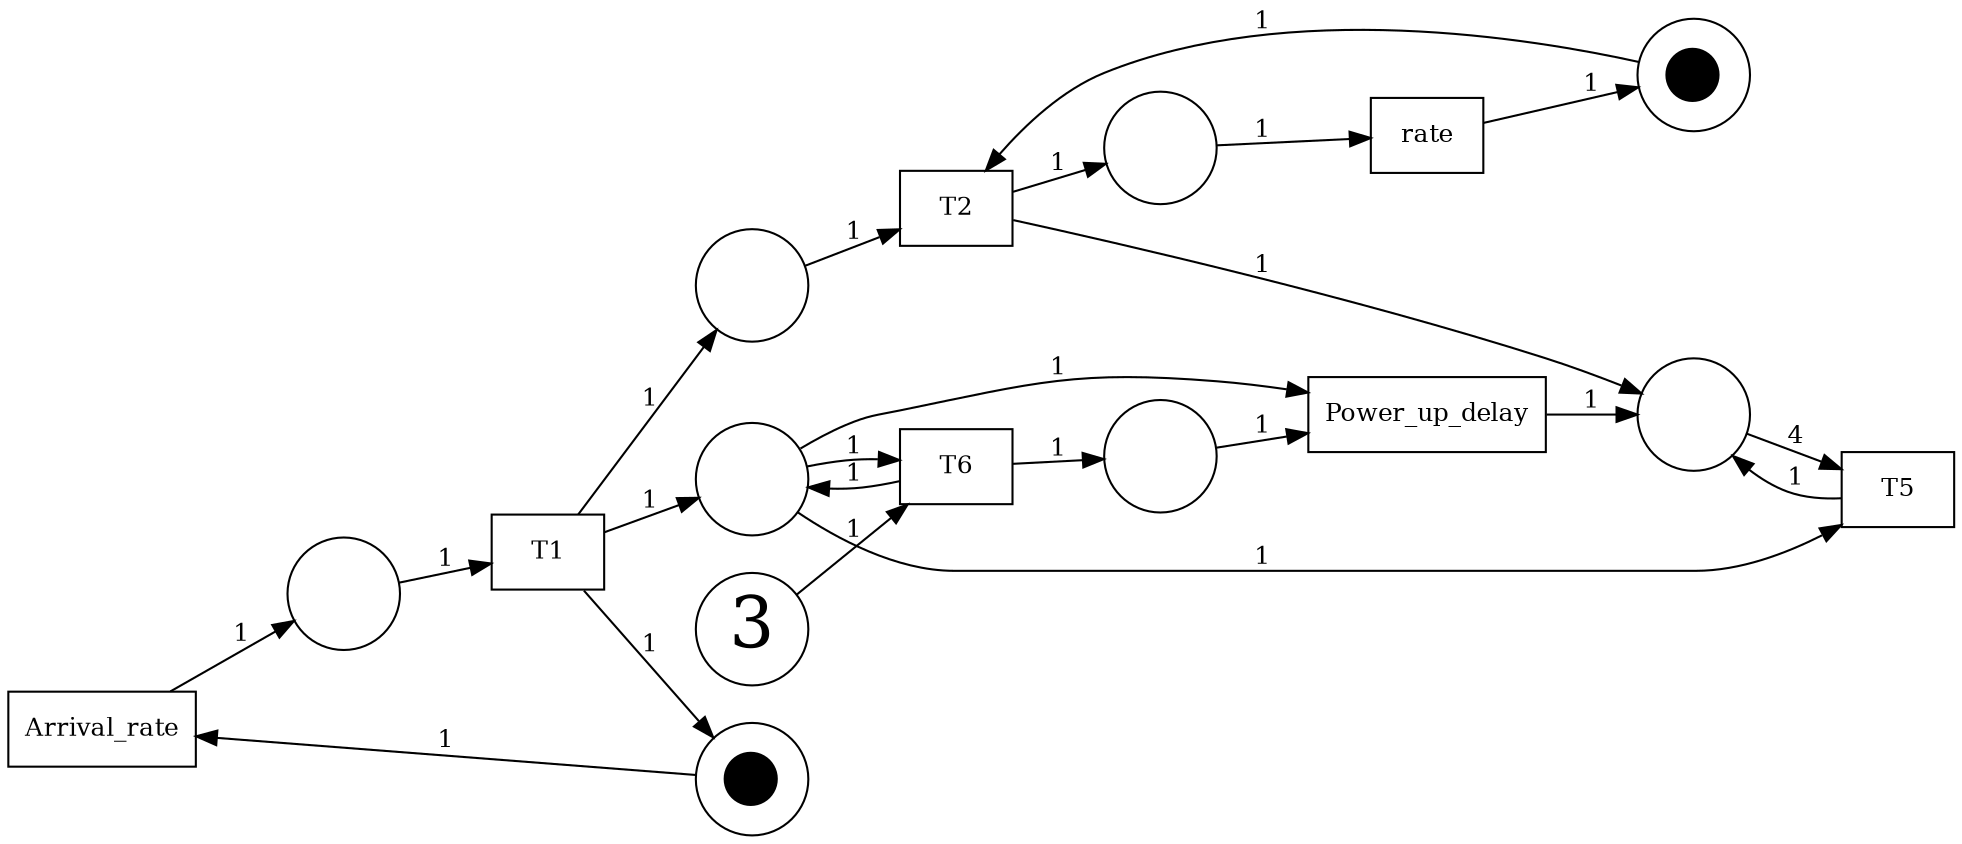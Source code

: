 digraph "imported_1748076759.629149" {
	graph [bgcolor=white rankdir=LR]
	node [shape=box]
	2733194819152 [label=Arrival_rate border=1 fillcolor=white fontcolor=black fontsize=12 style=filled]
	2733150954768 [label=T2 border=1 fillcolor=white fontcolor=black fontsize=12 style=filled]
	2733150958096 [label=T6 border=1 fillcolor=white fontcolor=black fontsize=12 style=filled]
	2733150950672 [label=rate border=1 fillcolor=white fontcolor=black fontsize=12 style=filled]
	2733150961040 [label=T5 border=1 fillcolor=white fontcolor=black fontsize=12 style=filled]
	2733150960592 [label=T1 border=1 fillcolor=white fontcolor=black fontsize=12 style=filled]
	2733151125328 [label=Power_up_delay border=1 fillcolor=white fontcolor=black fontsize=12 style=filled]
	2733193974544 [label=<&#9679;> fillcolor=white fixedsize=true fontsize=34 shape=circle style=filled width=0.75]
	2733193977104 [label=<&#9679;> fillcolor=white fixedsize=true fontsize=34 shape=circle style=filled width=0.75]
	2733151111248 [label=3 fillcolor=white fixedsize=true fontsize=34 shape=circle style=filled width=0.75]
	2733151125008 [label="" fillcolor=white fixedsize=true shape=circle style=filled width=0.75]
	2733193974416 [label="" fillcolor=white fixedsize=true shape=circle style=filled width=0.75]
	2733151115344 [label="" fillcolor=white fixedsize=true shape=circle style=filled width=0.75]
	2733151110672 [label="" fillcolor=white fixedsize=true shape=circle style=filled width=0.75]
	2733171197968 [label="" fillcolor=white fixedsize=true shape=circle style=filled width=0.75]
	2733193984912 [label="" fillcolor=white fixedsize=true shape=circle style=filled width=0.75]
	2733193974544 -> 2733194819152 [label=1 arrowhead=normal fontsize=12]
	2733193977104 -> 2733150954768 [label=1 arrowhead=normal fontsize=12]
	2733151111248 -> 2733150958096 [label=1 arrowhead=normal fontsize=12]
	2733150958096 -> 2733171197968 [label=1 arrowhead=normal fontsize=12]
	2733150954768 -> 2733151110672 [label=1 arrowhead=normal fontsize=12]
	2733194819152 -> 2733193974416 [label=1 arrowhead=normal fontsize=12]
	2733150958096 -> 2733151115344 [label=1 arrowhead=normal fontsize=12]
	2733150954768 -> 2733151125008 [label=1 arrowhead=normal fontsize=12]
	2733151115344 -> 2733150958096 [label=1 arrowhead=normal fontsize=12]
	2733151125008 -> 2733150950672 [label=1 arrowhead=normal fontsize=12]
	2733151115344 -> 2733151125328 [label=1 arrowhead=normal fontsize=12]
	2733171197968 -> 2733151125328 [label=1 arrowhead=normal fontsize=12]
	2733151115344 -> 2733150961040 [label=1 arrowhead=normal fontsize=12]
	2733151110672 -> 2733150961040 [label=4 arrowhead=normal fontsize=12]
	2733193974416 -> 2733150960592 [label=1 arrowhead=normal fontsize=12]
	2733150960592 -> 2733193974544 [label=1 arrowhead=normal fontsize=12]
	2733150950672 -> 2733193977104 [label=1 arrowhead=normal fontsize=12]
	2733150960592 -> 2733151115344 [label=1 arrowhead=normal fontsize=12]
	2733150961040 -> 2733151110672 [label=1 arrowhead=normal fontsize=12]
	2733151125328 -> 2733151110672 [label=1 arrowhead=normal fontsize=12]
	2733150960592 -> 2733193984912 [label=1 arrowhead=normal fontsize=12]
	2733193984912 -> 2733150954768 [label=1 arrowhead=normal fontsize=12]
	overlap=false
}
